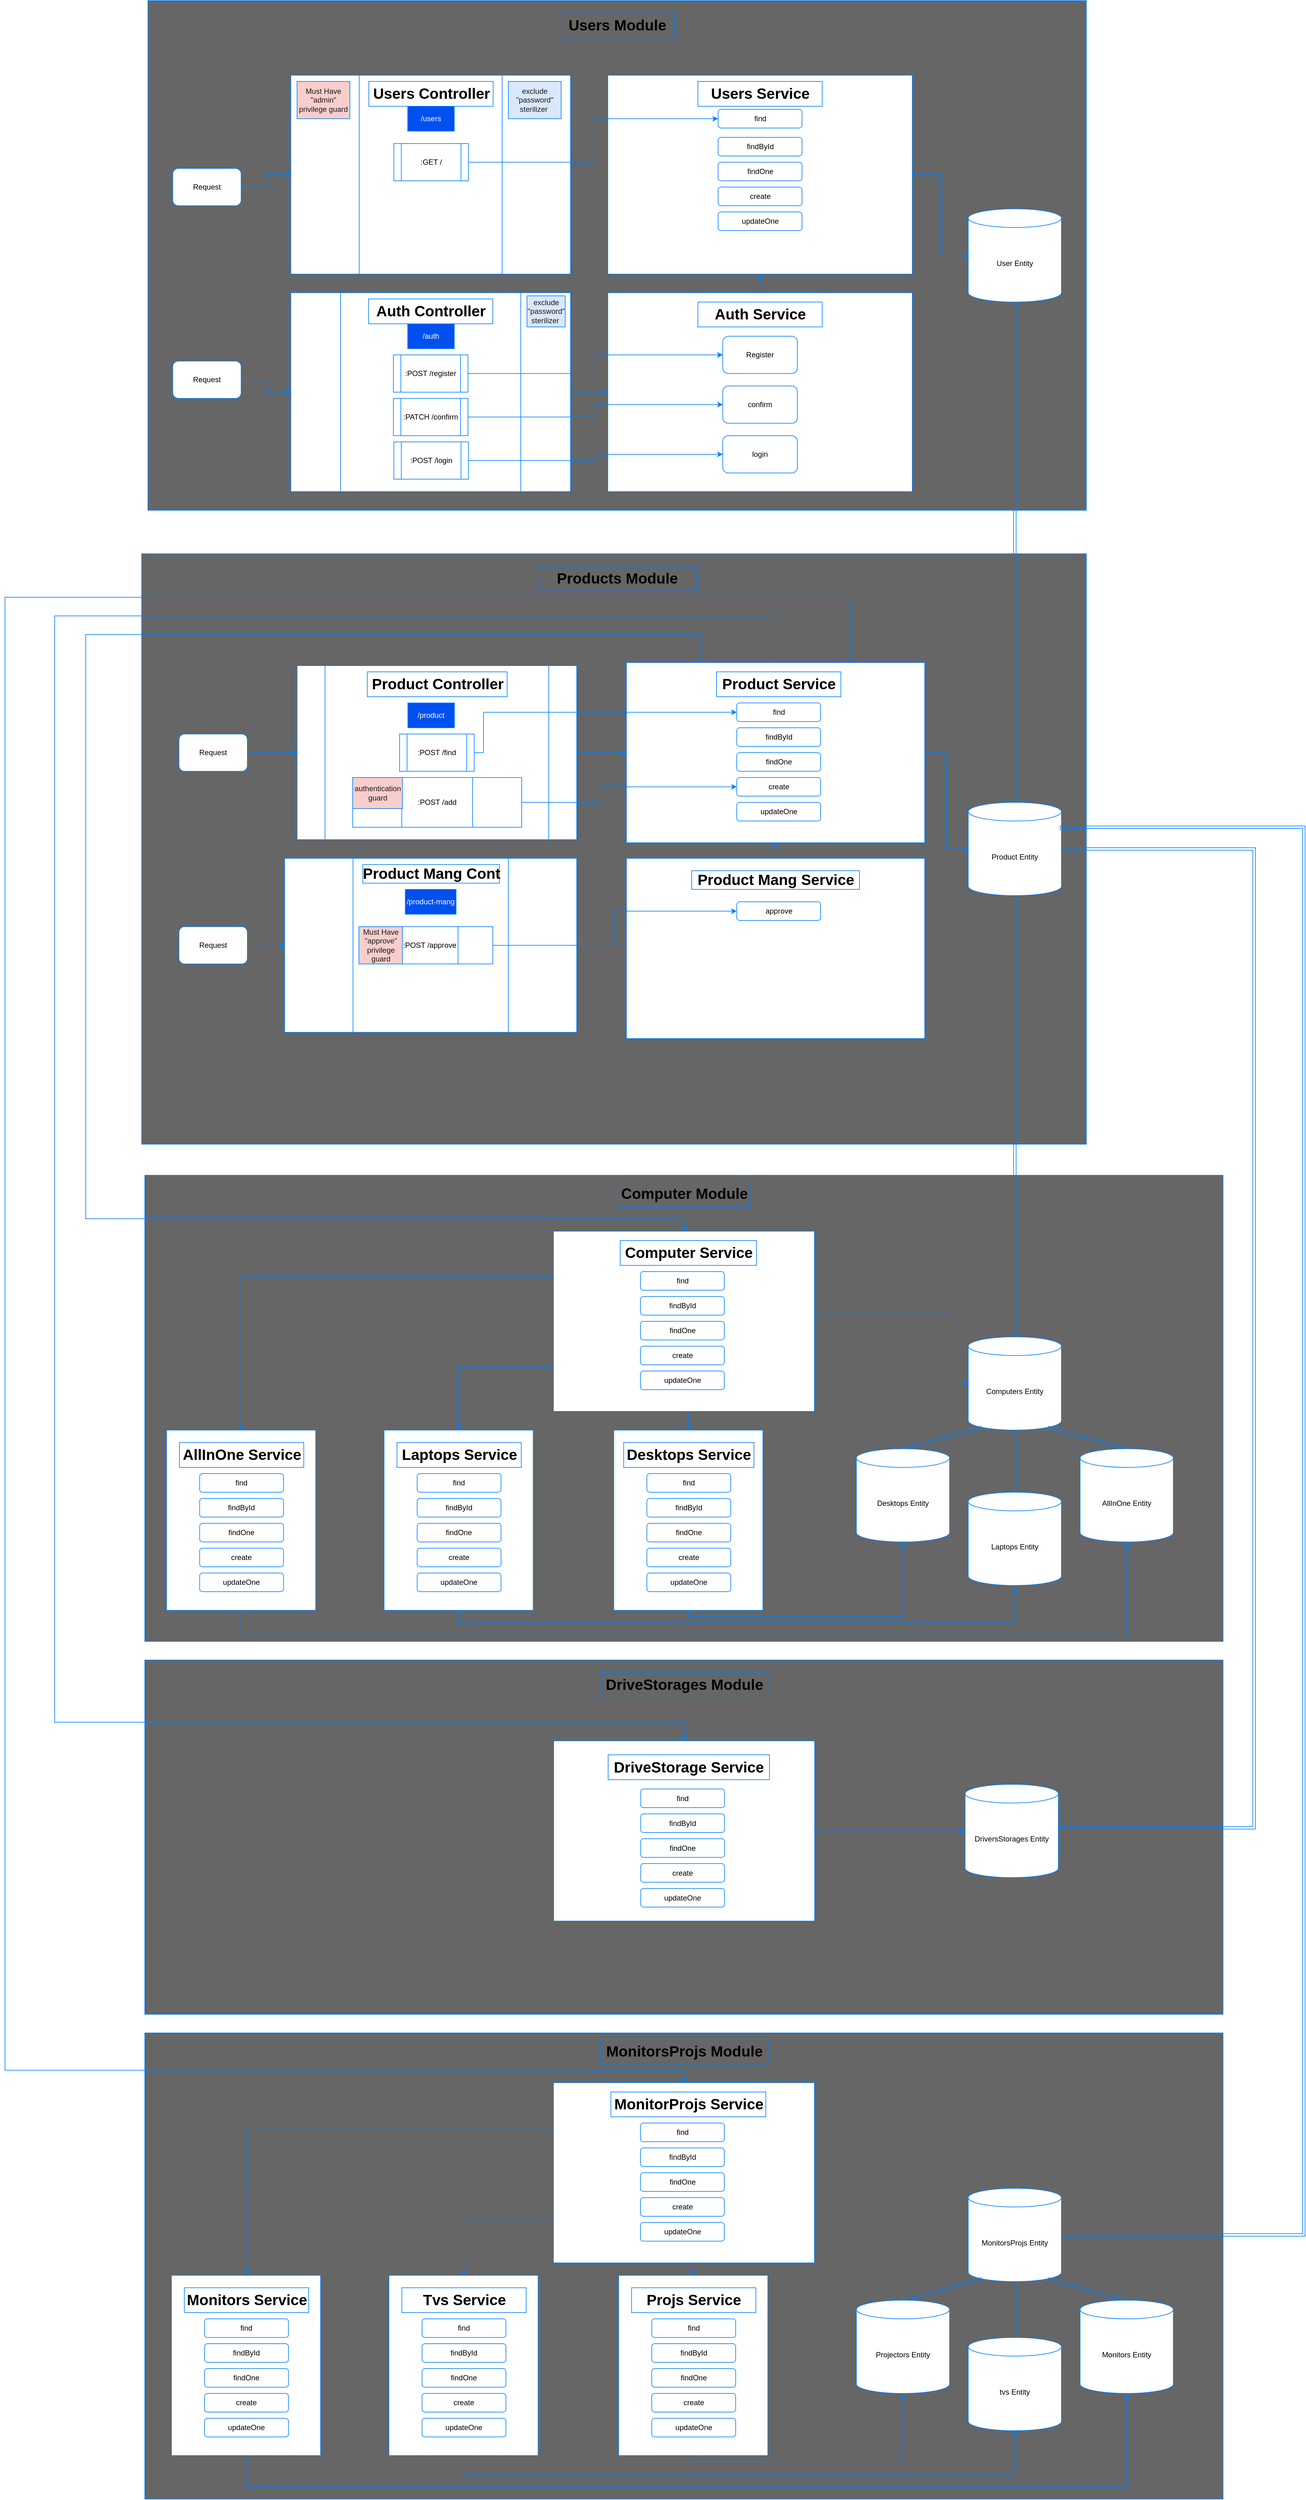 <mxfile version="20.8.16" type="device"><diagram name="Page-1" id="FIyMgbCe5ubRGUizQqy6"><mxGraphModel dx="3056" dy="2711" grid="1" gridSize="10" guides="1" tooltips="1" connect="1" arrows="1" fold="1" page="1" pageScale="1" pageWidth="850" pageHeight="1400" math="0" shadow="0"><root><mxCell id="0"/><mxCell id="1" parent="0"/><mxCell id="gAeU_NXyYW_33GNG71V5-94" value="" style="rounded=0;whiteSpace=wrap;html=1;strokeColor=#007FFF;fillColor=#666666;" vertex="1" parent="1"><mxGeometry x="-35" y="3220" width="1735" height="750" as="geometry"/></mxCell><mxCell id="gAeU_NXyYW_33GNG71V5-93" value="" style="rounded=0;whiteSpace=wrap;html=1;strokeColor=#007FFF;fillColor=#666666;" vertex="1" parent="1"><mxGeometry x="-35" y="2620" width="1735" height="570" as="geometry"/></mxCell><mxCell id="gAeU_NXyYW_33GNG71V5-91" value="" style="rounded=0;whiteSpace=wrap;html=1;strokeColor=#007FFF;fillColor=#666666;" vertex="1" parent="1"><mxGeometry x="-35" y="1840" width="1735" height="750" as="geometry"/></mxCell><mxCell id="X3sLoYhWuxTm_Arjf1On-55" value="" style="rounded=0;whiteSpace=wrap;html=1;strokeColor=#007FFF;fillColor=#666666;" parent="1" vertex="1"><mxGeometry x="-40" y="840" width="1520" height="950" as="geometry"/></mxCell><mxCell id="gAeU_NXyYW_33GNG71V5-146" style="edgeStyle=orthogonalEdgeStyle;rounded=0;orthogonalLoop=1;jettySize=auto;html=1;exitX=0.25;exitY=0;exitDx=0;exitDy=0;entryX=0.5;entryY=0;entryDx=0;entryDy=0;fontColor=#1A1A1A;strokeColor=#007FFF;" edge="1" parent="1" source="gAeU_NXyYW_33GNG71V5-48" target="gAeU_NXyYW_33GNG71V5-98"><mxGeometry relative="1" as="geometry"><Array as="points"><mxPoint x="860" y="970"/><mxPoint x="-130" y="970"/><mxPoint x="-130" y="1910"/><mxPoint x="832" y="1910"/></Array></mxGeometry></mxCell><mxCell id="gAeU_NXyYW_33GNG71V5-155" style="edgeStyle=orthogonalEdgeStyle;rounded=0;orthogonalLoop=1;jettySize=auto;html=1;exitX=0.5;exitY=0;exitDx=0;exitDy=0;entryX=0.5;entryY=0;entryDx=0;entryDy=0;fontColor=#1A1A1A;strokeColor=#007FFF;" edge="1" parent="1" source="gAeU_NXyYW_33GNG71V5-48" target="gAeU_NXyYW_33GNG71V5-147"><mxGeometry relative="1" as="geometry"><Array as="points"><mxPoint x="980" y="940"/><mxPoint x="-180" y="940"/><mxPoint x="-180" y="2720"/><mxPoint x="833" y="2720"/></Array></mxGeometry></mxCell><mxCell id="gAeU_NXyYW_33GNG71V5-191" style="edgeStyle=orthogonalEdgeStyle;rounded=0;orthogonalLoop=1;jettySize=auto;html=1;exitX=0.75;exitY=0;exitDx=0;exitDy=0;entryX=0.5;entryY=0;entryDx=0;entryDy=0;fontColor=#1A1A1A;strokeColor=#007FFF;" edge="1" parent="1" source="gAeU_NXyYW_33GNG71V5-48" target="gAeU_NXyYW_33GNG71V5-184"><mxGeometry relative="1" as="geometry"><Array as="points"><mxPoint x="1100" y="910"/><mxPoint x="-260" y="910"/><mxPoint x="-260" y="3280"/><mxPoint x="832" y="3280"/></Array></mxGeometry></mxCell><mxCell id="gAeU_NXyYW_33GNG71V5-48" value="" style="rounded=0;whiteSpace=wrap;html=1;strokeColor=#007FFF;" vertex="1" parent="1"><mxGeometry x="740" y="1015" width="480" height="290" as="geometry"/></mxCell><mxCell id="X3sLoYhWuxTm_Arjf1On-53" value="" style="rounded=0;whiteSpace=wrap;html=1;strokeColor=#007FFF;fillColor=#666666;" parent="1" vertex="1"><mxGeometry x="-30" y="-50" width="1510" height="820" as="geometry"/></mxCell><mxCell id="gAeU_NXyYW_33GNG71V5-13" value="" style="rounded=0;whiteSpace=wrap;html=1;strokeColor=#007FFF;" vertex="1" parent="1"><mxGeometry x="710" y="420" width="490" height="320" as="geometry"/></mxCell><mxCell id="gAeU_NXyYW_33GNG71V5-10" value="" style="rounded=0;whiteSpace=wrap;html=1;strokeColor=#007FFF;" vertex="1" parent="1"><mxGeometry x="710" y="70" width="490" height="320" as="geometry"/></mxCell><mxCell id="X3sLoYhWuxTm_Arjf1On-3" value="" style="shape=process;whiteSpace=wrap;html=1;backgroundOutline=1;size=0.244;strokeColor=#007FFF;" parent="1" vertex="1"><mxGeometry x="200" y="70" width="450" height="320" as="geometry"/></mxCell><mxCell id="X3sLoYhWuxTm_Arjf1On-4" value="Users Controller" style="text;strokeColor=#007FFF;fillColor=none;html=1;fontSize=24;fontStyle=1;verticalAlign=middle;align=center;" parent="1" vertex="1"><mxGeometry x="325.5" y="80" width="200" height="40" as="geometry"/></mxCell><mxCell id="X3sLoYhWuxTm_Arjf1On-29" value="" style="edgeStyle=orthogonalEdgeStyle;rounded=0;orthogonalLoop=1;jettySize=auto;html=1;strokeColor=#007FFF;" parent="1" source="X3sLoYhWuxTm_Arjf1On-27" target="X3sLoYhWuxTm_Arjf1On-3" edge="1"><mxGeometry relative="1" as="geometry"/></mxCell><mxCell id="X3sLoYhWuxTm_Arjf1On-27" value="Request" style="rounded=1;whiteSpace=wrap;html=1;strokeColor=#007FFF;" parent="1" vertex="1"><mxGeometry x="10" y="220" width="110" height="60" as="geometry"/></mxCell><mxCell id="gAeU_NXyYW_33GNG71V5-16" value="" style="edgeStyle=orthogonalEdgeStyle;rounded=0;orthogonalLoop=1;jettySize=auto;html=1;strokeColor=#007FFF;" edge="1" parent="1" source="X3sLoYhWuxTm_Arjf1On-33" target="gAeU_NXyYW_33GNG71V5-13"><mxGeometry relative="1" as="geometry"/></mxCell><mxCell id="X3sLoYhWuxTm_Arjf1On-33" value="" style="shape=process;whiteSpace=wrap;html=1;backgroundOutline=1;size=0.178;strokeColor=#007FFF;" parent="1" vertex="1"><mxGeometry x="200" y="420" width="450" height="320" as="geometry"/></mxCell><mxCell id="X3sLoYhWuxTm_Arjf1On-34" value="Auth Controller" style="text;strokeColor=#007FFF;fillColor=none;html=1;fontSize=24;fontStyle=1;verticalAlign=middle;align=center;" parent="1" vertex="1"><mxGeometry x="325" y="430" width="200" height="40" as="geometry"/></mxCell><mxCell id="X3sLoYhWuxTm_Arjf1On-35" value="" style="edgeStyle=orthogonalEdgeStyle;rounded=0;orthogonalLoop=1;jettySize=auto;html=1;strokeColor=#007FFF;" parent="1" source="X3sLoYhWuxTm_Arjf1On-36" target="X3sLoYhWuxTm_Arjf1On-33" edge="1"><mxGeometry relative="1" as="geometry"/></mxCell><mxCell id="X3sLoYhWuxTm_Arjf1On-36" value="Request" style="rounded=1;whiteSpace=wrap;html=1;strokeColor=#007FFF;" parent="1" vertex="1"><mxGeometry x="10" y="530" width="110" height="60" as="geometry"/></mxCell><mxCell id="gAeU_NXyYW_33GNG71V5-56" value="" style="edgeStyle=orthogonalEdgeStyle;rounded=0;orthogonalLoop=1;jettySize=auto;html=1;strokeColor=#007FFF;" edge="1" parent="1" source="X3sLoYhWuxTm_Arjf1On-41" target="gAeU_NXyYW_33GNG71V5-48"><mxGeometry relative="1" as="geometry"/></mxCell><mxCell id="X3sLoYhWuxTm_Arjf1On-41" value="" style="shape=process;whiteSpace=wrap;html=1;backgroundOutline=1;strokeColor=#007FFF;" parent="1" vertex="1"><mxGeometry x="210" y="1020" width="450" height="280" as="geometry"/></mxCell><mxCell id="X3sLoYhWuxTm_Arjf1On-42" value="Product Controller" style="text;strokeColor=#007FFF;fillColor=none;html=1;fontSize=24;fontStyle=1;verticalAlign=middle;align=center;" parent="1" vertex="1"><mxGeometry x="323" y="1030" width="225" height="40" as="geometry"/></mxCell><mxCell id="X3sLoYhWuxTm_Arjf1On-43" value="" style="edgeStyle=orthogonalEdgeStyle;rounded=0;orthogonalLoop=1;jettySize=auto;html=1;strokeColor=#007FFF;" parent="1" source="X3sLoYhWuxTm_Arjf1On-44" target="X3sLoYhWuxTm_Arjf1On-41" edge="1"><mxGeometry relative="1" as="geometry"/></mxCell><mxCell id="X3sLoYhWuxTm_Arjf1On-44" value="Request" style="rounded=1;whiteSpace=wrap;html=1;strokeColor=#007FFF;" parent="1" vertex="1"><mxGeometry x="20" y="1130" width="110" height="60" as="geometry"/></mxCell><mxCell id="X3sLoYhWuxTm_Arjf1On-46" value="" style="shape=process;whiteSpace=wrap;html=1;backgroundOutline=1;size=0.234;strokeColor=#007FFF;" parent="1" vertex="1"><mxGeometry x="190" y="1330" width="470" height="280" as="geometry"/></mxCell><mxCell id="X3sLoYhWuxTm_Arjf1On-47" value="Product Mang Cont" style="text;strokeColor=#007FFF;fillColor=none;html=1;fontSize=24;fontStyle=1;verticalAlign=middle;align=center;" parent="1" vertex="1"><mxGeometry x="315.75" y="1340" width="220" height="30" as="geometry"/></mxCell><mxCell id="X3sLoYhWuxTm_Arjf1On-48" value="" style="edgeStyle=orthogonalEdgeStyle;rounded=0;orthogonalLoop=1;jettySize=auto;html=1;strokeColor=#007FFF;" parent="1" source="X3sLoYhWuxTm_Arjf1On-49" target="X3sLoYhWuxTm_Arjf1On-46" edge="1"><mxGeometry relative="1" as="geometry"/></mxCell><mxCell id="X3sLoYhWuxTm_Arjf1On-49" value="Request" style="rounded=1;whiteSpace=wrap;html=1;strokeColor=#007FFF;" parent="1" vertex="1"><mxGeometry x="20" y="1440" width="110" height="60" as="geometry"/></mxCell><mxCell id="X3sLoYhWuxTm_Arjf1On-54" value="&lt;font color=&quot;#000000&quot;&gt;Users Module&lt;/font&gt;" style="text;strokeColor=#007FFF;fillColor=none;html=1;fontSize=24;fontStyle=1;verticalAlign=middle;align=center;" parent="1" vertex="1"><mxGeometry x="632.5" y="-30" width="185" height="40" as="geometry"/></mxCell><mxCell id="X3sLoYhWuxTm_Arjf1On-56" value="&lt;font color=&quot;#000000&quot;&gt;Products Module&lt;/font&gt;" style="text;strokeColor=#007FFF;fillColor=none;html=1;fontSize=24;fontStyle=1;verticalAlign=middle;align=center;" parent="1" vertex="1"><mxGeometry x="597.5" y="860" width="255" height="40" as="geometry"/></mxCell><mxCell id="X3sLoYhWuxTm_Arjf1On-57" value="&lt;font color=&quot;#1a1a1a&quot;&gt;Must Have &quot;admin&quot; privilege guard&lt;/font&gt;" style="rounded=0;whiteSpace=wrap;html=1;strokeColor=#007FFF;fillColor=#f8cecc;" parent="1" vertex="1"><mxGeometry x="210" y="80" width="85" height="60" as="geometry"/></mxCell><mxCell id="X3sLoYhWuxTm_Arjf1On-59" value="/users" style="rounded=0;whiteSpace=wrap;html=1;fillColor=#0050ef;strokeColor=#007FFF;fontColor=#ffffff;" parent="1" vertex="1"><mxGeometry x="388" y="120" width="75" height="40" as="geometry"/></mxCell><mxCell id="gAeU_NXyYW_33GNG71V5-33" style="edgeStyle=orthogonalEdgeStyle;rounded=0;orthogonalLoop=1;jettySize=auto;html=1;exitX=1;exitY=0.5;exitDx=0;exitDy=0;entryX=0;entryY=0.5;entryDx=0;entryDy=0;strokeColor=#007FFF;" edge="1" parent="1" source="X3sLoYhWuxTm_Arjf1On-60" target="gAeU_NXyYW_33GNG71V5-26"><mxGeometry relative="1" as="geometry"/></mxCell><mxCell id="X3sLoYhWuxTm_Arjf1On-60" value=":GET /" style="shape=process;whiteSpace=wrap;html=1;backgroundOutline=1;strokeColor=#007FFF;" parent="1" vertex="1"><mxGeometry x="365.75" y="180" width="120" height="60" as="geometry"/></mxCell><mxCell id="X3sLoYhWuxTm_Arjf1On-73" value="&lt;font color=&quot;#1a1a1a&quot;&gt;exclude &quot;password&quot; sterilizer&amp;nbsp;&lt;/font&gt;" style="rounded=0;whiteSpace=wrap;html=1;strokeColor=#007FFF;fillColor=#dae8fc;" parent="1" vertex="1"><mxGeometry x="550" y="80" width="85" height="60" as="geometry"/></mxCell><mxCell id="X3sLoYhWuxTm_Arjf1On-74" value="&lt;font color=&quot;#1a1a1a&quot;&gt;exclude &quot;password&quot; sterilizer&amp;nbsp;&lt;/font&gt;" style="rounded=0;whiteSpace=wrap;html=1;strokeColor=#007FFF;fillColor=#dae8fc;" parent="1" vertex="1"><mxGeometry x="580" y="425" width="61.5" height="50" as="geometry"/></mxCell><mxCell id="X3sLoYhWuxTm_Arjf1On-75" value="/auth" style="rounded=0;whiteSpace=wrap;html=1;fillColor=#0050ef;strokeColor=#007FFF;fontColor=#ffffff;" parent="1" vertex="1"><mxGeometry x="388" y="470" width="75" height="40" as="geometry"/></mxCell><mxCell id="gAeU_NXyYW_33GNG71V5-34" style="edgeStyle=orthogonalEdgeStyle;rounded=0;orthogonalLoop=1;jettySize=auto;html=1;exitX=1;exitY=0.5;exitDx=0;exitDy=0;entryX=0;entryY=0.5;entryDx=0;entryDy=0;strokeColor=#007FFF;" edge="1" parent="1" source="X3sLoYhWuxTm_Arjf1On-76" target="gAeU_NXyYW_33GNG71V5-17"><mxGeometry relative="1" as="geometry"/></mxCell><mxCell id="X3sLoYhWuxTm_Arjf1On-76" value=":POST /register" style="shape=process;whiteSpace=wrap;html=1;backgroundOutline=1;strokeColor=#007FFF;" parent="1" vertex="1"><mxGeometry x="365" y="520" width="120" height="60" as="geometry"/></mxCell><mxCell id="gAeU_NXyYW_33GNG71V5-35" style="edgeStyle=orthogonalEdgeStyle;rounded=0;orthogonalLoop=1;jettySize=auto;html=1;exitX=1;exitY=0.5;exitDx=0;exitDy=0;entryX=0;entryY=0.5;entryDx=0;entryDy=0;strokeColor=#007FFF;" edge="1" parent="1" source="X3sLoYhWuxTm_Arjf1On-77" target="gAeU_NXyYW_33GNG71V5-18"><mxGeometry relative="1" as="geometry"/></mxCell><mxCell id="X3sLoYhWuxTm_Arjf1On-77" value=":PATCH /confirm" style="shape=process;whiteSpace=wrap;html=1;backgroundOutline=1;strokeColor=#007FFF;" parent="1" vertex="1"><mxGeometry x="365" y="590" width="120" height="60" as="geometry"/></mxCell><mxCell id="gAeU_NXyYW_33GNG71V5-36" style="edgeStyle=orthogonalEdgeStyle;rounded=0;orthogonalLoop=1;jettySize=auto;html=1;exitX=1;exitY=0.5;exitDx=0;exitDy=0;entryX=0;entryY=0.5;entryDx=0;entryDy=0;strokeColor=#007FFF;" edge="1" parent="1" source="X3sLoYhWuxTm_Arjf1On-78" target="gAeU_NXyYW_33GNG71V5-19"><mxGeometry relative="1" as="geometry"/></mxCell><mxCell id="X3sLoYhWuxTm_Arjf1On-78" value=":POST /login" style="shape=process;whiteSpace=wrap;html=1;backgroundOutline=1;strokeColor=#007FFF;" parent="1" vertex="1"><mxGeometry x="365.75" y="660" width="120" height="60" as="geometry"/></mxCell><mxCell id="X3sLoYhWuxTm_Arjf1On-81" value="/product" style="rounded=0;whiteSpace=wrap;html=1;fillColor=#0050ef;strokeColor=#007FFF;fontColor=#ffffff;" parent="1" vertex="1"><mxGeometry x="388.25" y="1080" width="75" height="40" as="geometry"/></mxCell><mxCell id="X3sLoYhWuxTm_Arjf1On-82" value="/product-mang" style="rounded=0;whiteSpace=wrap;html=1;fillColor=#0050ef;strokeColor=#007FFF;fontColor=#ffffff;" parent="1" vertex="1"><mxGeometry x="384.12" y="1380" width="81.75" height="40" as="geometry"/></mxCell><mxCell id="gAeU_NXyYW_33GNG71V5-58" style="edgeStyle=orthogonalEdgeStyle;rounded=0;orthogonalLoop=1;jettySize=auto;html=1;exitX=1;exitY=0.5;exitDx=0;exitDy=0;entryX=0;entryY=0.5;entryDx=0;entryDy=0;strokeColor=#007FFF;" edge="1" parent="1" source="X3sLoYhWuxTm_Arjf1On-83" target="gAeU_NXyYW_33GNG71V5-51"><mxGeometry relative="1" as="geometry"><Array as="points"><mxPoint x="510" y="1160"/><mxPoint x="510" y="1095"/></Array></mxGeometry></mxCell><mxCell id="X3sLoYhWuxTm_Arjf1On-83" value=":POST /find" style="shape=process;whiteSpace=wrap;html=1;backgroundOutline=1;strokeColor=#007FFF;" parent="1" vertex="1"><mxGeometry x="375" y="1130" width="120" height="60" as="geometry"/></mxCell><mxCell id="gAeU_NXyYW_33GNG71V5-59" style="edgeStyle=orthogonalEdgeStyle;rounded=0;orthogonalLoop=1;jettySize=auto;html=1;exitX=1;exitY=0.5;exitDx=0;exitDy=0;entryX=0;entryY=0.5;entryDx=0;entryDy=0;strokeColor=#007FFF;" edge="1" parent="1" source="X3sLoYhWuxTm_Arjf1On-84" target="gAeU_NXyYW_33GNG71V5-53"><mxGeometry relative="1" as="geometry"><Array as="points"><mxPoint x="700" y="1240"/><mxPoint x="700" y="1215"/></Array></mxGeometry></mxCell><mxCell id="X3sLoYhWuxTm_Arjf1On-84" value=":POST /add" style="shape=process;whiteSpace=wrap;html=1;backgroundOutline=1;strokeColor=#007FFF;size=0.292;" parent="1" vertex="1"><mxGeometry x="299.5" y="1200" width="272" height="80" as="geometry"/></mxCell><mxCell id="X3sLoYhWuxTm_Arjf1On-85" value="&lt;font color=&quot;#1a1a1a&quot;&gt;authentication guard&lt;/font&gt;" style="rounded=0;whiteSpace=wrap;html=1;strokeColor=#007FFF;fillColor=#f8cecc;" parent="1" vertex="1"><mxGeometry x="299.5" y="1200" width="80" height="50" as="geometry"/></mxCell><mxCell id="gAeU_NXyYW_33GNG71V5-9" value="User Entity" style="shape=cylinder3;whiteSpace=wrap;html=1;boundedLbl=1;backgroundOutline=1;size=15;strokeColor=#007FFF;" vertex="1" parent="1"><mxGeometry x="1290" y="285" width="150" height="150" as="geometry"/></mxCell><mxCell id="gAeU_NXyYW_33GNG71V5-12" value="" style="edgeStyle=orthogonalEdgeStyle;rounded=0;orthogonalLoop=1;jettySize=auto;html=1;strokeColor=#007FFF;" edge="1" parent="1" source="gAeU_NXyYW_33GNG71V5-10" target="gAeU_NXyYW_33GNG71V5-9"><mxGeometry relative="1" as="geometry"/></mxCell><mxCell id="gAeU_NXyYW_33GNG71V5-11" value="Users Service" style="text;strokeColor=#007FFF;fillColor=none;html=1;fontSize=24;fontStyle=1;verticalAlign=middle;align=center;" vertex="1" parent="1"><mxGeometry x="855" y="80" width="200" height="40" as="geometry"/></mxCell><mxCell id="gAeU_NXyYW_33GNG71V5-20" value="" style="edgeStyle=orthogonalEdgeStyle;rounded=0;orthogonalLoop=1;jettySize=auto;html=1;exitX=0.5;exitY=0;exitDx=0;exitDy=0;strokeColor=#007FFF;" edge="1" parent="1" source="gAeU_NXyYW_33GNG71V5-13" target="gAeU_NXyYW_33GNG71V5-10"><mxGeometry relative="1" as="geometry"/></mxCell><mxCell id="gAeU_NXyYW_33GNG71V5-14" value="Auth Service" style="text;strokeColor=#007FFF;fillColor=none;html=1;fontSize=24;fontStyle=1;verticalAlign=middle;align=center;" vertex="1" parent="1"><mxGeometry x="855" y="435" width="200" height="40" as="geometry"/></mxCell><mxCell id="gAeU_NXyYW_33GNG71V5-17" value="Register" style="rounded=1;whiteSpace=wrap;html=1;strokeColor=#007FFF;" vertex="1" parent="1"><mxGeometry x="895" y="490" width="120" height="60" as="geometry"/></mxCell><mxCell id="gAeU_NXyYW_33GNG71V5-18" value="confirm" style="rounded=1;whiteSpace=wrap;html=1;strokeColor=#007FFF;" vertex="1" parent="1"><mxGeometry x="895" y="570" width="120" height="60" as="geometry"/></mxCell><mxCell id="gAeU_NXyYW_33GNG71V5-19" value="login" style="rounded=1;whiteSpace=wrap;html=1;strokeColor=#007FFF;" vertex="1" parent="1"><mxGeometry x="895" y="650" width="120" height="60" as="geometry"/></mxCell><mxCell id="gAeU_NXyYW_33GNG71V5-21" value="findById" style="rounded=1;whiteSpace=wrap;html=1;strokeColor=#007FFF;" vertex="1" parent="1"><mxGeometry x="887.5" y="170" width="135" height="30" as="geometry"/></mxCell><mxCell id="gAeU_NXyYW_33GNG71V5-26" value="find" style="rounded=1;whiteSpace=wrap;html=1;strokeColor=#007FFF;" vertex="1" parent="1"><mxGeometry x="887.5" y="125" width="135" height="30" as="geometry"/></mxCell><mxCell id="gAeU_NXyYW_33GNG71V5-27" value="findOne" style="rounded=1;whiteSpace=wrap;html=1;strokeColor=#007FFF;" vertex="1" parent="1"><mxGeometry x="887.5" y="210" width="135" height="30" as="geometry"/></mxCell><mxCell id="gAeU_NXyYW_33GNG71V5-28" value="create" style="rounded=1;whiteSpace=wrap;html=1;strokeColor=#007FFF;" vertex="1" parent="1"><mxGeometry x="887.5" y="250" width="135" height="30" as="geometry"/></mxCell><mxCell id="gAeU_NXyYW_33GNG71V5-30" value="updateOne" style="rounded=1;whiteSpace=wrap;html=1;strokeColor=#007FFF;" vertex="1" parent="1"><mxGeometry x="887.5" y="290" width="135" height="30" as="geometry"/></mxCell><mxCell id="gAeU_NXyYW_33GNG71V5-40" value="Product Entity" style="shape=cylinder3;whiteSpace=wrap;html=1;boundedLbl=1;backgroundOutline=1;size=15;strokeColor=#007FFF;" vertex="1" parent="1"><mxGeometry x="1290" y="1240" width="150" height="150" as="geometry"/></mxCell><mxCell id="gAeU_NXyYW_33GNG71V5-46" value="" style="shape=link;html=1;rounded=0;exitX=0.5;exitY=0;exitDx=0;exitDy=0;exitPerimeter=0;strokeColor=#007FFF;" edge="1" parent="1" source="gAeU_NXyYW_33GNG71V5-40" target="gAeU_NXyYW_33GNG71V5-9"><mxGeometry width="100" relative="1" as="geometry"><mxPoint x="1300" y="1110" as="sourcePoint"/><mxPoint x="1400" y="1110" as="targetPoint"/></mxGeometry></mxCell><mxCell id="gAeU_NXyYW_33GNG71V5-57" style="edgeStyle=orthogonalEdgeStyle;rounded=0;orthogonalLoop=1;jettySize=auto;html=1;exitX=1;exitY=0.5;exitDx=0;exitDy=0;strokeColor=#007FFF;" edge="1" parent="1" source="gAeU_NXyYW_33GNG71V5-48" target="gAeU_NXyYW_33GNG71V5-40"><mxGeometry relative="1" as="geometry"/></mxCell><mxCell id="gAeU_NXyYW_33GNG71V5-49" value="Product Service" style="text;strokeColor=#007FFF;fillColor=none;html=1;fontSize=24;fontStyle=1;verticalAlign=middle;align=center;" vertex="1" parent="1"><mxGeometry x="885" y="1030" width="200" height="40" as="geometry"/></mxCell><mxCell id="gAeU_NXyYW_33GNG71V5-50" value="findById" style="rounded=1;whiteSpace=wrap;html=1;strokeColor=#007FFF;" vertex="1" parent="1"><mxGeometry x="917.5" y="1120" width="135" height="30" as="geometry"/></mxCell><mxCell id="gAeU_NXyYW_33GNG71V5-51" value="find" style="rounded=1;whiteSpace=wrap;html=1;strokeColor=#007FFF;" vertex="1" parent="1"><mxGeometry x="917.5" y="1080" width="135" height="30" as="geometry"/></mxCell><mxCell id="gAeU_NXyYW_33GNG71V5-52" value="findOne" style="rounded=1;whiteSpace=wrap;html=1;strokeColor=#007FFF;" vertex="1" parent="1"><mxGeometry x="917.5" y="1160" width="135" height="30" as="geometry"/></mxCell><mxCell id="gAeU_NXyYW_33GNG71V5-53" value="create" style="rounded=1;whiteSpace=wrap;html=1;strokeColor=#007FFF;" vertex="1" parent="1"><mxGeometry x="917.5" y="1200" width="135" height="30" as="geometry"/></mxCell><mxCell id="gAeU_NXyYW_33GNG71V5-54" value="updateOne" style="rounded=1;whiteSpace=wrap;html=1;strokeColor=#007FFF;" vertex="1" parent="1"><mxGeometry x="917.5" y="1240" width="135" height="30" as="geometry"/></mxCell><mxCell id="gAeU_NXyYW_33GNG71V5-67" value="" style="edgeStyle=orthogonalEdgeStyle;rounded=0;orthogonalLoop=1;jettySize=auto;html=1;entryX=0.5;entryY=1;entryDx=0;entryDy=0;strokeColor=#007FFF;" edge="1" parent="1" source="gAeU_NXyYW_33GNG71V5-60" target="gAeU_NXyYW_33GNG71V5-48"><mxGeometry relative="1" as="geometry"><Array as="points"><mxPoint x="980" y="1320"/><mxPoint x="980" y="1320"/></Array></mxGeometry></mxCell><mxCell id="gAeU_NXyYW_33GNG71V5-60" value="" style="rounded=0;whiteSpace=wrap;html=1;strokeColor=#007FFF;" vertex="1" parent="1"><mxGeometry x="740" y="1330" width="480" height="290" as="geometry"/></mxCell><mxCell id="gAeU_NXyYW_33GNG71V5-61" value="Product Mang Service" style="text;strokeColor=#007FFF;fillColor=none;html=1;fontSize=24;fontStyle=1;verticalAlign=middle;align=center;" vertex="1" parent="1"><mxGeometry x="845" y="1350" width="270" height="30" as="geometry"/></mxCell><mxCell id="gAeU_NXyYW_33GNG71V5-64" style="edgeStyle=orthogonalEdgeStyle;rounded=0;orthogonalLoop=1;jettySize=auto;html=1;exitX=1;exitY=0.5;exitDx=0;exitDy=0;entryX=0;entryY=0.5;entryDx=0;entryDy=0;strokeColor=#007FFF;" edge="1" parent="1" source="gAeU_NXyYW_33GNG71V5-62" target="gAeU_NXyYW_33GNG71V5-63"><mxGeometry relative="1" as="geometry"/></mxCell><mxCell id="gAeU_NXyYW_33GNG71V5-62" value=":POST /approve" style="shape=process;whiteSpace=wrap;html=1;backgroundOutline=1;strokeColor=#007FFF;size=0.275;" vertex="1" parent="1"><mxGeometry x="322.5" y="1440" width="202.5" height="60" as="geometry"/></mxCell><mxCell id="X3sLoYhWuxTm_Arjf1On-87" value="&lt;font color=&quot;#1a1a1a&quot;&gt;Must Have &quot;approve&quot; privilege guard&lt;/font&gt;" style="rounded=0;whiteSpace=wrap;html=1;strokeColor=#007FFF;fillColor=#f8cecc;" parent="1" vertex="1"><mxGeometry x="309.5" y="1440" width="70" height="60" as="geometry"/></mxCell><mxCell id="gAeU_NXyYW_33GNG71V5-63" value="approve" style="rounded=1;whiteSpace=wrap;html=1;strokeColor=#007FFF;" vertex="1" parent="1"><mxGeometry x="917.5" y="1400" width="135" height="30" as="geometry"/></mxCell><mxCell id="gAeU_NXyYW_33GNG71V5-76" style="edgeStyle=none;shape=link;rounded=0;orthogonalLoop=1;jettySize=auto;html=1;exitX=0.5;exitY=0;exitDx=0;exitDy=0;exitPerimeter=0;strokeColor=#007FFF;" edge="1" parent="1" source="gAeU_NXyYW_33GNG71V5-68" target="gAeU_NXyYW_33GNG71V5-40"><mxGeometry relative="1" as="geometry"/></mxCell><mxCell id="gAeU_NXyYW_33GNG71V5-68" value="Computers Entity" style="shape=cylinder3;whiteSpace=wrap;html=1;boundedLbl=1;backgroundOutline=1;size=15;strokeColor=#007FFF;" vertex="1" parent="1"><mxGeometry x="1290" y="2100" width="150" height="150" as="geometry"/></mxCell><mxCell id="gAeU_NXyYW_33GNG71V5-89" style="edgeStyle=none;shape=link;rounded=0;orthogonalLoop=1;jettySize=auto;html=1;exitX=0.5;exitY=0;exitDx=0;exitDy=0;exitPerimeter=0;entryX=0.5;entryY=1;entryDx=0;entryDy=0;entryPerimeter=0;strokeColor=#007FFF;" edge="1" parent="1" source="gAeU_NXyYW_33GNG71V5-69" target="gAeU_NXyYW_33GNG71V5-68"><mxGeometry relative="1" as="geometry"/></mxCell><mxCell id="gAeU_NXyYW_33GNG71V5-69" value="Laptops Entity" style="shape=cylinder3;whiteSpace=wrap;html=1;boundedLbl=1;backgroundOutline=1;size=15;strokeColor=#007FFF;" vertex="1" parent="1"><mxGeometry x="1290" y="2350" width="150" height="150" as="geometry"/></mxCell><mxCell id="gAeU_NXyYW_33GNG71V5-88" style="edgeStyle=none;shape=link;rounded=0;orthogonalLoop=1;jettySize=auto;html=1;exitX=0.5;exitY=0;exitDx=0;exitDy=0;exitPerimeter=0;entryX=0.145;entryY=1;entryDx=0;entryDy=-4.35;entryPerimeter=0;strokeColor=#007FFF;" edge="1" parent="1" source="gAeU_NXyYW_33GNG71V5-70" target="gAeU_NXyYW_33GNG71V5-68"><mxGeometry relative="1" as="geometry"/></mxCell><mxCell id="gAeU_NXyYW_33GNG71V5-70" value="Desktops Entity" style="shape=cylinder3;whiteSpace=wrap;html=1;boundedLbl=1;backgroundOutline=1;size=15;strokeColor=#007FFF;" vertex="1" parent="1"><mxGeometry x="1110" y="2280" width="150" height="150" as="geometry"/></mxCell><mxCell id="gAeU_NXyYW_33GNG71V5-90" style="edgeStyle=none;shape=link;rounded=0;orthogonalLoop=1;jettySize=auto;html=1;exitX=0.5;exitY=0;exitDx=0;exitDy=0;exitPerimeter=0;entryX=0.855;entryY=1;entryDx=0;entryDy=-4.35;entryPerimeter=0;strokeColor=#007FFF;" edge="1" parent="1" source="gAeU_NXyYW_33GNG71V5-71" target="gAeU_NXyYW_33GNG71V5-68"><mxGeometry relative="1" as="geometry"/></mxCell><mxCell id="gAeU_NXyYW_33GNG71V5-71" value="AllInOne Entity" style="shape=cylinder3;whiteSpace=wrap;html=1;boundedLbl=1;backgroundOutline=1;size=15;strokeColor=#007FFF;" vertex="1" parent="1"><mxGeometry x="1470" y="2280" width="150" height="150" as="geometry"/></mxCell><mxCell id="gAeU_NXyYW_33GNG71V5-78" style="edgeStyle=orthogonalEdgeStyle;shape=link;rounded=0;orthogonalLoop=1;jettySize=auto;html=1;exitX=1;exitY=0.5;exitDx=0;exitDy=0;exitPerimeter=0;entryX=1;entryY=0.5;entryDx=0;entryDy=0;entryPerimeter=0;strokeColor=#007FFF;" edge="1" parent="1" source="gAeU_NXyYW_33GNG71V5-77" target="gAeU_NXyYW_33GNG71V5-40"><mxGeometry relative="1" as="geometry"><Array as="points"><mxPoint x="1425" y="2890"/><mxPoint x="1750" y="2890"/><mxPoint x="1750" y="1315"/></Array></mxGeometry></mxCell><mxCell id="gAeU_NXyYW_33GNG71V5-77" value="DriversStorages Entity" style="shape=cylinder3;whiteSpace=wrap;html=1;boundedLbl=1;backgroundOutline=1;size=15;strokeColor=#007FFF;" vertex="1" parent="1"><mxGeometry x="1285" y="2820" width="150" height="150" as="geometry"/></mxCell><mxCell id="gAeU_NXyYW_33GNG71V5-81" style="edgeStyle=orthogonalEdgeStyle;shape=link;rounded=0;orthogonalLoop=1;jettySize=auto;html=1;exitX=1;exitY=0.5;exitDx=0;exitDy=0;exitPerimeter=0;entryX=1;entryY=0;entryDx=0;entryDy=45;entryPerimeter=0;strokeColor=#007FFF;" edge="1" parent="1" source="gAeU_NXyYW_33GNG71V5-79" target="gAeU_NXyYW_33GNG71V5-40"><mxGeometry relative="1" as="geometry"><Array as="points"><mxPoint x="1830" y="3545"/><mxPoint x="1830" y="1280"/><mxPoint x="1440" y="1280"/></Array></mxGeometry></mxCell><mxCell id="gAeU_NXyYW_33GNG71V5-79" value="MonitorsProjs Entity" style="shape=cylinder3;whiteSpace=wrap;html=1;boundedLbl=1;backgroundOutline=1;size=15;strokeColor=#007FFF;" vertex="1" parent="1"><mxGeometry x="1290" y="3470" width="150" height="150" as="geometry"/></mxCell><mxCell id="gAeU_NXyYW_33GNG71V5-87" style="edgeStyle=none;shape=link;rounded=0;orthogonalLoop=1;jettySize=auto;html=1;exitX=0.5;exitY=0;exitDx=0;exitDy=0;exitPerimeter=0;entryX=0.5;entryY=1;entryDx=0;entryDy=0;entryPerimeter=0;strokeColor=#007FFF;" edge="1" parent="1" source="gAeU_NXyYW_33GNG71V5-82" target="gAeU_NXyYW_33GNG71V5-79"><mxGeometry relative="1" as="geometry"/></mxCell><mxCell id="gAeU_NXyYW_33GNG71V5-82" value="tvs Entity" style="shape=cylinder3;whiteSpace=wrap;html=1;boundedLbl=1;backgroundOutline=1;size=15;strokeColor=#007FFF;" vertex="1" parent="1"><mxGeometry x="1290" y="3710" width="150" height="150" as="geometry"/></mxCell><mxCell id="gAeU_NXyYW_33GNG71V5-157" style="edgeStyle=none;shape=link;rounded=0;orthogonalLoop=1;jettySize=auto;html=1;exitX=0.5;exitY=0;exitDx=0;exitDy=0;exitPerimeter=0;entryX=0.855;entryY=1;entryDx=0;entryDy=-4.35;entryPerimeter=0;fontColor=#1A1A1A;strokeColor=#007FFF;" edge="1" parent="1" source="gAeU_NXyYW_33GNG71V5-83" target="gAeU_NXyYW_33GNG71V5-79"><mxGeometry relative="1" as="geometry"/></mxCell><mxCell id="gAeU_NXyYW_33GNG71V5-83" value="Monitors Entity" style="shape=cylinder3;whiteSpace=wrap;html=1;boundedLbl=1;backgroundOutline=1;size=15;strokeColor=#007FFF;" vertex="1" parent="1"><mxGeometry x="1470" y="3650" width="150" height="150" as="geometry"/></mxCell><mxCell id="gAeU_NXyYW_33GNG71V5-158" style="edgeStyle=none;shape=link;rounded=0;orthogonalLoop=1;jettySize=auto;html=1;exitX=0.5;exitY=0;exitDx=0;exitDy=0;exitPerimeter=0;entryX=0.145;entryY=1;entryDx=0;entryDy=-4.35;entryPerimeter=0;fontColor=#1A1A1A;strokeColor=#007FFF;" edge="1" parent="1" source="gAeU_NXyYW_33GNG71V5-84" target="gAeU_NXyYW_33GNG71V5-79"><mxGeometry relative="1" as="geometry"/></mxCell><mxCell id="gAeU_NXyYW_33GNG71V5-84" value="Projectors Entity" style="shape=cylinder3;whiteSpace=wrap;html=1;boundedLbl=1;backgroundOutline=1;size=15;strokeColor=#007FFF;" vertex="1" parent="1"><mxGeometry x="1110" y="3650" width="150" height="150" as="geometry"/></mxCell><mxCell id="gAeU_NXyYW_33GNG71V5-95" value="&lt;font color=&quot;#000000&quot;&gt;Computer Module&lt;/font&gt;" style="text;strokeColor=#007FFF;fillColor=none;html=1;fontSize=24;fontStyle=1;verticalAlign=middle;align=center;" vertex="1" parent="1"><mxGeometry x="725.38" y="1850" width="215" height="40" as="geometry"/></mxCell><mxCell id="gAeU_NXyYW_33GNG71V5-96" value="&lt;font color=&quot;#000000&quot;&gt;DriveStorages Module&lt;/font&gt;" style="text;strokeColor=#007FFF;fillColor=none;html=1;fontSize=24;fontStyle=1;verticalAlign=middle;align=center;" vertex="1" parent="1"><mxGeometry x="697.5" y="2640" width="270" height="40" as="geometry"/></mxCell><mxCell id="gAeU_NXyYW_33GNG71V5-97" value="&lt;font color=&quot;#000000&quot;&gt;MonitorsProjs Module&lt;/font&gt;" style="text;strokeColor=#007FFF;fillColor=none;html=1;fontSize=24;fontStyle=1;verticalAlign=middle;align=center;" vertex="1" parent="1"><mxGeometry x="697.88" y="3230" width="270" height="40" as="geometry"/></mxCell><mxCell id="gAeU_NXyYW_33GNG71V5-106" style="edgeStyle=orthogonalEdgeStyle;rounded=0;orthogonalLoop=1;jettySize=auto;html=1;exitX=1;exitY=0.5;exitDx=0;exitDy=0;entryX=0;entryY=0.5;entryDx=0;entryDy=0;entryPerimeter=0;fontColor=#1A1A1A;strokeColor=#007FFF;" edge="1" parent="1" source="gAeU_NXyYW_33GNG71V5-98" target="gAeU_NXyYW_33GNG71V5-68"><mxGeometry relative="1" as="geometry"><Array as="points"><mxPoint x="1043" y="2065"/><mxPoint x="1260" y="2065"/><mxPoint x="1260" y="2175"/></Array></mxGeometry></mxCell><mxCell id="gAeU_NXyYW_33GNG71V5-143" style="edgeStyle=orthogonalEdgeStyle;rounded=0;orthogonalLoop=1;jettySize=auto;html=1;exitX=0.5;exitY=1;exitDx=0;exitDy=0;entryX=0.5;entryY=0;entryDx=0;entryDy=0;fontColor=#1A1A1A;strokeColor=#007FFF;" edge="1" parent="1" source="gAeU_NXyYW_33GNG71V5-98" target="gAeU_NXyYW_33GNG71V5-114"><mxGeometry relative="1" as="geometry"/></mxCell><mxCell id="gAeU_NXyYW_33GNG71V5-144" style="edgeStyle=orthogonalEdgeStyle;rounded=0;orthogonalLoop=1;jettySize=auto;html=1;exitX=0;exitY=0.75;exitDx=0;exitDy=0;entryX=0.5;entryY=0;entryDx=0;entryDy=0;fontColor=#1A1A1A;strokeColor=#007FFF;" edge="1" parent="1" source="gAeU_NXyYW_33GNG71V5-98" target="gAeU_NXyYW_33GNG71V5-107"><mxGeometry relative="1" as="geometry"/></mxCell><mxCell id="gAeU_NXyYW_33GNG71V5-145" style="edgeStyle=orthogonalEdgeStyle;rounded=0;orthogonalLoop=1;jettySize=auto;html=1;exitX=0;exitY=0.25;exitDx=0;exitDy=0;entryX=0.5;entryY=0;entryDx=0;entryDy=0;fontColor=#1A1A1A;strokeColor=#007FFF;" edge="1" parent="1" source="gAeU_NXyYW_33GNG71V5-98" target="gAeU_NXyYW_33GNG71V5-128"><mxGeometry relative="1" as="geometry"/></mxCell><mxCell id="gAeU_NXyYW_33GNG71V5-98" value="" style="rounded=0;whiteSpace=wrap;html=1;strokeColor=#007FFF;" vertex="1" parent="1"><mxGeometry x="622.5" y="1930" width="420" height="290" as="geometry"/></mxCell><mxCell id="gAeU_NXyYW_33GNG71V5-99" value="Computer Service" style="text;strokeColor=#007FFF;fillColor=none;html=1;fontSize=24;fontStyle=1;verticalAlign=middle;align=center;" vertex="1" parent="1"><mxGeometry x="730" y="1945" width="219.25" height="40" as="geometry"/></mxCell><mxCell id="gAeU_NXyYW_33GNG71V5-100" value="findById" style="rounded=1;whiteSpace=wrap;html=1;strokeColor=#007FFF;" vertex="1" parent="1"><mxGeometry x="762.5" y="2035" width="135" height="30" as="geometry"/></mxCell><mxCell id="gAeU_NXyYW_33GNG71V5-101" value="find" style="rounded=1;whiteSpace=wrap;html=1;strokeColor=#007FFF;" vertex="1" parent="1"><mxGeometry x="762.5" y="1995" width="135" height="30" as="geometry"/></mxCell><mxCell id="gAeU_NXyYW_33GNG71V5-102" value="findOne" style="rounded=1;whiteSpace=wrap;html=1;strokeColor=#007FFF;" vertex="1" parent="1"><mxGeometry x="762.5" y="2075" width="135" height="30" as="geometry"/></mxCell><mxCell id="gAeU_NXyYW_33GNG71V5-103" value="create" style="rounded=1;whiteSpace=wrap;html=1;strokeColor=#007FFF;" vertex="1" parent="1"><mxGeometry x="762.5" y="2115" width="135" height="30" as="geometry"/></mxCell><mxCell id="gAeU_NXyYW_33GNG71V5-104" value="updateOne" style="rounded=1;whiteSpace=wrap;html=1;strokeColor=#007FFF;" vertex="1" parent="1"><mxGeometry x="762.5" y="2155" width="135" height="30" as="geometry"/></mxCell><mxCell id="gAeU_NXyYW_33GNG71V5-140" style="edgeStyle=orthogonalEdgeStyle;rounded=0;orthogonalLoop=1;jettySize=auto;html=1;exitX=0.5;exitY=1;exitDx=0;exitDy=0;entryX=0.5;entryY=1;entryDx=0;entryDy=0;entryPerimeter=0;fontColor=#1A1A1A;strokeColor=#007FFF;" edge="1" parent="1" source="gAeU_NXyYW_33GNG71V5-107" target="gAeU_NXyYW_33GNG71V5-69"><mxGeometry relative="1" as="geometry"/></mxCell><mxCell id="gAeU_NXyYW_33GNG71V5-107" value="" style="rounded=0;whiteSpace=wrap;html=1;strokeColor=#007FFF;" vertex="1" parent="1"><mxGeometry x="350" y="2250" width="240" height="290" as="geometry"/></mxCell><mxCell id="gAeU_NXyYW_33GNG71V5-108" value="Laptops Service" style="text;strokeColor=#007FFF;fillColor=none;html=1;fontSize=24;fontStyle=1;verticalAlign=middle;align=center;" vertex="1" parent="1"><mxGeometry x="370.75" y="2270" width="200" height="40" as="geometry"/></mxCell><mxCell id="gAeU_NXyYW_33GNG71V5-109" value="findById" style="rounded=1;whiteSpace=wrap;html=1;strokeColor=#007FFF;" vertex="1" parent="1"><mxGeometry x="403.25" y="2360" width="135" height="30" as="geometry"/></mxCell><mxCell id="gAeU_NXyYW_33GNG71V5-110" value="find" style="rounded=1;whiteSpace=wrap;html=1;strokeColor=#007FFF;" vertex="1" parent="1"><mxGeometry x="403.25" y="2320" width="135" height="30" as="geometry"/></mxCell><mxCell id="gAeU_NXyYW_33GNG71V5-111" value="findOne" style="rounded=1;whiteSpace=wrap;html=1;strokeColor=#007FFF;" vertex="1" parent="1"><mxGeometry x="403.25" y="2400" width="135" height="30" as="geometry"/></mxCell><mxCell id="gAeU_NXyYW_33GNG71V5-112" value="create" style="rounded=1;whiteSpace=wrap;html=1;strokeColor=#007FFF;" vertex="1" parent="1"><mxGeometry x="403.25" y="2440" width="135" height="30" as="geometry"/></mxCell><mxCell id="gAeU_NXyYW_33GNG71V5-113" value="updateOne" style="rounded=1;whiteSpace=wrap;html=1;strokeColor=#007FFF;" vertex="1" parent="1"><mxGeometry x="403.25" y="2480" width="135" height="30" as="geometry"/></mxCell><mxCell id="gAeU_NXyYW_33GNG71V5-141" style="edgeStyle=orthogonalEdgeStyle;rounded=0;orthogonalLoop=1;jettySize=auto;html=1;exitX=0.5;exitY=1;exitDx=0;exitDy=0;entryX=0.5;entryY=1;entryDx=0;entryDy=0;entryPerimeter=0;fontColor=#1A1A1A;strokeColor=#007FFF;" edge="1" parent="1" source="gAeU_NXyYW_33GNG71V5-114" target="gAeU_NXyYW_33GNG71V5-70"><mxGeometry relative="1" as="geometry"><Array as="points"><mxPoint x="840" y="2550"/><mxPoint x="1185" y="2550"/></Array></mxGeometry></mxCell><mxCell id="gAeU_NXyYW_33GNG71V5-114" value="" style="rounded=0;whiteSpace=wrap;html=1;strokeColor=#007FFF;" vertex="1" parent="1"><mxGeometry x="719.63" y="2250" width="240" height="290" as="geometry"/></mxCell><mxCell id="gAeU_NXyYW_33GNG71V5-115" value="Desktops Service" style="text;strokeColor=#007FFF;fillColor=none;html=1;fontSize=24;fontStyle=1;verticalAlign=middle;align=center;" vertex="1" parent="1"><mxGeometry x="735.57" y="2270" width="209.62" height="40" as="geometry"/></mxCell><mxCell id="gAeU_NXyYW_33GNG71V5-116" value="findById" style="rounded=1;whiteSpace=wrap;html=1;strokeColor=#007FFF;" vertex="1" parent="1"><mxGeometry x="772.88" y="2360" width="135" height="30" as="geometry"/></mxCell><mxCell id="gAeU_NXyYW_33GNG71V5-117" value="find" style="rounded=1;whiteSpace=wrap;html=1;strokeColor=#007FFF;" vertex="1" parent="1"><mxGeometry x="772.88" y="2320" width="135" height="30" as="geometry"/></mxCell><mxCell id="gAeU_NXyYW_33GNG71V5-118" value="findOne" style="rounded=1;whiteSpace=wrap;html=1;strokeColor=#007FFF;" vertex="1" parent="1"><mxGeometry x="772.88" y="2400" width="135" height="30" as="geometry"/></mxCell><mxCell id="gAeU_NXyYW_33GNG71V5-119" value="create" style="rounded=1;whiteSpace=wrap;html=1;strokeColor=#007FFF;" vertex="1" parent="1"><mxGeometry x="772.88" y="2440" width="135" height="30" as="geometry"/></mxCell><mxCell id="gAeU_NXyYW_33GNG71V5-120" value="updateOne" style="rounded=1;whiteSpace=wrap;html=1;strokeColor=#007FFF;" vertex="1" parent="1"><mxGeometry x="772.88" y="2480" width="135" height="30" as="geometry"/></mxCell><mxCell id="gAeU_NXyYW_33GNG71V5-136" style="edgeStyle=orthogonalEdgeStyle;rounded=0;orthogonalLoop=1;jettySize=auto;html=1;exitX=0.5;exitY=1;exitDx=0;exitDy=0;entryX=0.5;entryY=1;entryDx=0;entryDy=0;entryPerimeter=0;fontColor=#1A1A1A;strokeColor=#007FFF;" edge="1" parent="1" source="gAeU_NXyYW_33GNG71V5-128" target="gAeU_NXyYW_33GNG71V5-71"><mxGeometry relative="1" as="geometry"><Array as="points"><mxPoint x="120" y="2580"/><mxPoint x="1545" y="2580"/></Array></mxGeometry></mxCell><mxCell id="gAeU_NXyYW_33GNG71V5-128" value="" style="rounded=0;whiteSpace=wrap;html=1;strokeColor=#007FFF;" vertex="1" parent="1"><mxGeometry y="2250" width="240" height="290" as="geometry"/></mxCell><mxCell id="gAeU_NXyYW_33GNG71V5-129" value="AllInOne Service" style="text;strokeColor=#007FFF;fillColor=none;html=1;fontSize=24;fontStyle=1;verticalAlign=middle;align=center;" vertex="1" parent="1"><mxGeometry x="20.75" y="2270" width="200" height="40" as="geometry"/></mxCell><mxCell id="gAeU_NXyYW_33GNG71V5-130" value="findById" style="rounded=1;whiteSpace=wrap;html=1;strokeColor=#007FFF;" vertex="1" parent="1"><mxGeometry x="53.25" y="2360" width="135" height="30" as="geometry"/></mxCell><mxCell id="gAeU_NXyYW_33GNG71V5-131" value="find" style="rounded=1;whiteSpace=wrap;html=1;strokeColor=#007FFF;" vertex="1" parent="1"><mxGeometry x="53.25" y="2320" width="135" height="30" as="geometry"/></mxCell><mxCell id="gAeU_NXyYW_33GNG71V5-132" value="findOne" style="rounded=1;whiteSpace=wrap;html=1;strokeColor=#007FFF;" vertex="1" parent="1"><mxGeometry x="53.25" y="2400" width="135" height="30" as="geometry"/></mxCell><mxCell id="gAeU_NXyYW_33GNG71V5-133" value="create" style="rounded=1;whiteSpace=wrap;html=1;strokeColor=#007FFF;" vertex="1" parent="1"><mxGeometry x="53.25" y="2440" width="135" height="30" as="geometry"/></mxCell><mxCell id="gAeU_NXyYW_33GNG71V5-134" value="updateOne" style="rounded=1;whiteSpace=wrap;html=1;strokeColor=#007FFF;" vertex="1" parent="1"><mxGeometry x="53.25" y="2480" width="135" height="30" as="geometry"/></mxCell><mxCell id="gAeU_NXyYW_33GNG71V5-154" style="edgeStyle=orthogonalEdgeStyle;rounded=0;orthogonalLoop=1;jettySize=auto;html=1;exitX=1;exitY=0.5;exitDx=0;exitDy=0;fontColor=#1A1A1A;strokeColor=#007FFF;" edge="1" parent="1" source="gAeU_NXyYW_33GNG71V5-147" target="gAeU_NXyYW_33GNG71V5-77"><mxGeometry relative="1" as="geometry"/></mxCell><mxCell id="gAeU_NXyYW_33GNG71V5-147" value="" style="rounded=0;whiteSpace=wrap;html=1;strokeColor=#007FFF;" vertex="1" parent="1"><mxGeometry x="622.88" y="2750" width="420" height="290" as="geometry"/></mxCell><mxCell id="gAeU_NXyYW_33GNG71V5-148" value="DriveStorage Service" style="text;strokeColor=#007FFF;fillColor=none;html=1;fontSize=24;fontStyle=1;verticalAlign=middle;align=center;" vertex="1" parent="1"><mxGeometry x="710.57" y="2772.5" width="259.62" height="40" as="geometry"/></mxCell><mxCell id="gAeU_NXyYW_33GNG71V5-149" value="findById" style="rounded=1;whiteSpace=wrap;html=1;strokeColor=#007FFF;" vertex="1" parent="1"><mxGeometry x="762.88" y="2867.5" width="135" height="30" as="geometry"/></mxCell><mxCell id="gAeU_NXyYW_33GNG71V5-150" value="find" style="rounded=1;whiteSpace=wrap;html=1;strokeColor=#007FFF;" vertex="1" parent="1"><mxGeometry x="762.88" y="2827.5" width="135" height="30" as="geometry"/></mxCell><mxCell id="gAeU_NXyYW_33GNG71V5-151" value="findOne" style="rounded=1;whiteSpace=wrap;html=1;strokeColor=#007FFF;" vertex="1" parent="1"><mxGeometry x="762.88" y="2907.5" width="135" height="30" as="geometry"/></mxCell><mxCell id="gAeU_NXyYW_33GNG71V5-152" value="create" style="rounded=1;whiteSpace=wrap;html=1;strokeColor=#007FFF;" vertex="1" parent="1"><mxGeometry x="762.88" y="2947.5" width="135" height="30" as="geometry"/></mxCell><mxCell id="gAeU_NXyYW_33GNG71V5-153" value="updateOne" style="rounded=1;whiteSpace=wrap;html=1;strokeColor=#007FFF;" vertex="1" parent="1"><mxGeometry x="762.88" y="2987.5" width="135" height="30" as="geometry"/></mxCell><mxCell id="gAeU_NXyYW_33GNG71V5-182" style="edgeStyle=orthogonalEdgeStyle;rounded=0;orthogonalLoop=1;jettySize=auto;html=1;exitX=0.5;exitY=1;exitDx=0;exitDy=0;entryX=0.5;entryY=1;entryDx=0;entryDy=0;entryPerimeter=0;fontColor=#1A1A1A;strokeColor=#007FFF;" edge="1" parent="1" source="gAeU_NXyYW_33GNG71V5-159" target="gAeU_NXyYW_33GNG71V5-82"><mxGeometry relative="1" as="geometry"><Array as="points"><mxPoint x="478" y="3930"/><mxPoint x="1365" y="3930"/></Array></mxGeometry></mxCell><mxCell id="gAeU_NXyYW_33GNG71V5-159" value="" style="rounded=0;whiteSpace=wrap;html=1;strokeColor=#007FFF;" vertex="1" parent="1"><mxGeometry x="357.87" y="3610" width="240" height="290" as="geometry"/></mxCell><mxCell id="gAeU_NXyYW_33GNG71V5-160" value="Tvs Service" style="text;strokeColor=#007FFF;fillColor=none;html=1;fontSize=24;fontStyle=1;verticalAlign=middle;align=center;" vertex="1" parent="1"><mxGeometry x="378.62" y="3630" width="200" height="40" as="geometry"/></mxCell><mxCell id="gAeU_NXyYW_33GNG71V5-161" value="findById" style="rounded=1;whiteSpace=wrap;html=1;strokeColor=#007FFF;" vertex="1" parent="1"><mxGeometry x="411.12" y="3720" width="135" height="30" as="geometry"/></mxCell><mxCell id="gAeU_NXyYW_33GNG71V5-162" value="find" style="rounded=1;whiteSpace=wrap;html=1;strokeColor=#007FFF;" vertex="1" parent="1"><mxGeometry x="411.12" y="3680" width="135" height="30" as="geometry"/></mxCell><mxCell id="gAeU_NXyYW_33GNG71V5-163" value="findOne" style="rounded=1;whiteSpace=wrap;html=1;strokeColor=#007FFF;" vertex="1" parent="1"><mxGeometry x="411.12" y="3760" width="135" height="30" as="geometry"/></mxCell><mxCell id="gAeU_NXyYW_33GNG71V5-164" value="create" style="rounded=1;whiteSpace=wrap;html=1;strokeColor=#007FFF;" vertex="1" parent="1"><mxGeometry x="411.12" y="3800" width="135" height="30" as="geometry"/></mxCell><mxCell id="gAeU_NXyYW_33GNG71V5-165" value="updateOne" style="rounded=1;whiteSpace=wrap;html=1;strokeColor=#007FFF;" vertex="1" parent="1"><mxGeometry x="411.12" y="3840" width="135" height="30" as="geometry"/></mxCell><mxCell id="gAeU_NXyYW_33GNG71V5-181" style="edgeStyle=orthogonalEdgeStyle;rounded=0;orthogonalLoop=1;jettySize=auto;html=1;exitX=0.5;exitY=1;exitDx=0;exitDy=0;entryX=0.5;entryY=1;entryDx=0;entryDy=0;entryPerimeter=0;fontColor=#1A1A1A;strokeColor=#007FFF;" edge="1" parent="1" source="gAeU_NXyYW_33GNG71V5-166" target="gAeU_NXyYW_33GNG71V5-84"><mxGeometry relative="1" as="geometry"><Array as="points"><mxPoint x="848" y="3910"/><mxPoint x="1185" y="3910"/></Array></mxGeometry></mxCell><mxCell id="gAeU_NXyYW_33GNG71V5-166" value="" style="rounded=0;whiteSpace=wrap;html=1;strokeColor=#007FFF;" vertex="1" parent="1"><mxGeometry x="727.5" y="3610" width="240" height="290" as="geometry"/></mxCell><mxCell id="gAeU_NXyYW_33GNG71V5-167" value="Projs Service" style="text;strokeColor=#007FFF;fillColor=none;html=1;fontSize=24;fontStyle=1;verticalAlign=middle;align=center;" vertex="1" parent="1"><mxGeometry x="748.25" y="3630" width="200" height="40" as="geometry"/></mxCell><mxCell id="gAeU_NXyYW_33GNG71V5-168" value="findById" style="rounded=1;whiteSpace=wrap;html=1;strokeColor=#007FFF;" vertex="1" parent="1"><mxGeometry x="780.75" y="3720" width="135" height="30" as="geometry"/></mxCell><mxCell id="gAeU_NXyYW_33GNG71V5-169" value="find" style="rounded=1;whiteSpace=wrap;html=1;strokeColor=#007FFF;" vertex="1" parent="1"><mxGeometry x="780.75" y="3680" width="135" height="30" as="geometry"/></mxCell><mxCell id="gAeU_NXyYW_33GNG71V5-170" value="findOne" style="rounded=1;whiteSpace=wrap;html=1;strokeColor=#007FFF;" vertex="1" parent="1"><mxGeometry x="780.75" y="3760" width="135" height="30" as="geometry"/></mxCell><mxCell id="gAeU_NXyYW_33GNG71V5-171" value="create" style="rounded=1;whiteSpace=wrap;html=1;strokeColor=#007FFF;" vertex="1" parent="1"><mxGeometry x="780.75" y="3800" width="135" height="30" as="geometry"/></mxCell><mxCell id="gAeU_NXyYW_33GNG71V5-172" value="updateOne" style="rounded=1;whiteSpace=wrap;html=1;strokeColor=#007FFF;" vertex="1" parent="1"><mxGeometry x="780.75" y="3840" width="135" height="30" as="geometry"/></mxCell><mxCell id="gAeU_NXyYW_33GNG71V5-183" style="edgeStyle=orthogonalEdgeStyle;rounded=0;orthogonalLoop=1;jettySize=auto;html=1;exitX=0.5;exitY=1;exitDx=0;exitDy=0;entryX=0.5;entryY=1;entryDx=0;entryDy=0;entryPerimeter=0;fontColor=#1A1A1A;strokeColor=#007FFF;" edge="1" parent="1" source="gAeU_NXyYW_33GNG71V5-173" target="gAeU_NXyYW_33GNG71V5-83"><mxGeometry relative="1" as="geometry"><Array as="points"><mxPoint x="128" y="3950"/><mxPoint x="1545" y="3950"/></Array></mxGeometry></mxCell><mxCell id="gAeU_NXyYW_33GNG71V5-173" value="" style="rounded=0;whiteSpace=wrap;html=1;strokeColor=#007FFF;" vertex="1" parent="1"><mxGeometry x="7.87" y="3610" width="240" height="290" as="geometry"/></mxCell><mxCell id="gAeU_NXyYW_33GNG71V5-174" value="Monitors Service" style="text;strokeColor=#007FFF;fillColor=none;html=1;fontSize=24;fontStyle=1;verticalAlign=middle;align=center;" vertex="1" parent="1"><mxGeometry x="28.62" y="3630" width="200" height="40" as="geometry"/></mxCell><mxCell id="gAeU_NXyYW_33GNG71V5-175" value="findById" style="rounded=1;whiteSpace=wrap;html=1;strokeColor=#007FFF;" vertex="1" parent="1"><mxGeometry x="61.12" y="3720" width="135" height="30" as="geometry"/></mxCell><mxCell id="gAeU_NXyYW_33GNG71V5-176" value="find" style="rounded=1;whiteSpace=wrap;html=1;strokeColor=#007FFF;" vertex="1" parent="1"><mxGeometry x="61.12" y="3680" width="135" height="30" as="geometry"/></mxCell><mxCell id="gAeU_NXyYW_33GNG71V5-177" value="findOne" style="rounded=1;whiteSpace=wrap;html=1;strokeColor=#007FFF;" vertex="1" parent="1"><mxGeometry x="61.12" y="3760" width="135" height="30" as="geometry"/></mxCell><mxCell id="gAeU_NXyYW_33GNG71V5-178" value="create" style="rounded=1;whiteSpace=wrap;html=1;strokeColor=#007FFF;" vertex="1" parent="1"><mxGeometry x="61.12" y="3800" width="135" height="30" as="geometry"/></mxCell><mxCell id="gAeU_NXyYW_33GNG71V5-179" value="updateOne" style="rounded=1;whiteSpace=wrap;html=1;strokeColor=#007FFF;" vertex="1" parent="1"><mxGeometry x="61.12" y="3840" width="135" height="30" as="geometry"/></mxCell><mxCell id="gAeU_NXyYW_33GNG71V5-192" style="edgeStyle=orthogonalEdgeStyle;rounded=0;orthogonalLoop=1;jettySize=auto;html=1;exitX=0.5;exitY=1;exitDx=0;exitDy=0;entryX=0.5;entryY=0;entryDx=0;entryDy=0;fontColor=#1A1A1A;strokeColor=#007FFF;" edge="1" parent="1" source="gAeU_NXyYW_33GNG71V5-184" target="gAeU_NXyYW_33GNG71V5-166"><mxGeometry relative="1" as="geometry"/></mxCell><mxCell id="gAeU_NXyYW_33GNG71V5-193" style="edgeStyle=orthogonalEdgeStyle;rounded=0;orthogonalLoop=1;jettySize=auto;html=1;exitX=0;exitY=0.75;exitDx=0;exitDy=0;entryX=0.5;entryY=0;entryDx=0;entryDy=0;fontColor=#1A1A1A;strokeColor=#007FFF;" edge="1" parent="1" source="gAeU_NXyYW_33GNG71V5-184" target="gAeU_NXyYW_33GNG71V5-159"><mxGeometry relative="1" as="geometry"/></mxCell><mxCell id="gAeU_NXyYW_33GNG71V5-194" style="edgeStyle=orthogonalEdgeStyle;rounded=0;orthogonalLoop=1;jettySize=auto;html=1;exitX=0;exitY=0.25;exitDx=0;exitDy=0;entryX=0.5;entryY=0;entryDx=0;entryDy=0;fontColor=#1A1A1A;strokeColor=#007FFF;" edge="1" parent="1" source="gAeU_NXyYW_33GNG71V5-184" target="gAeU_NXyYW_33GNG71V5-173"><mxGeometry relative="1" as="geometry"/></mxCell><mxCell id="gAeU_NXyYW_33GNG71V5-184" value="" style="rounded=0;whiteSpace=wrap;html=1;strokeColor=#007FFF;" vertex="1" parent="1"><mxGeometry x="622.5" y="3300" width="420" height="290" as="geometry"/></mxCell><mxCell id="gAeU_NXyYW_33GNG71V5-185" value="MonitorProjs Service" style="text;strokeColor=#007FFF;fillColor=none;html=1;fontSize=24;fontStyle=1;verticalAlign=middle;align=center;" vertex="1" parent="1"><mxGeometry x="715" y="3315" width="249.25" height="40" as="geometry"/></mxCell><mxCell id="gAeU_NXyYW_33GNG71V5-186" value="findById" style="rounded=1;whiteSpace=wrap;html=1;strokeColor=#007FFF;" vertex="1" parent="1"><mxGeometry x="762.5" y="3405" width="135" height="30" as="geometry"/></mxCell><mxCell id="gAeU_NXyYW_33GNG71V5-187" value="find" style="rounded=1;whiteSpace=wrap;html=1;strokeColor=#007FFF;" vertex="1" parent="1"><mxGeometry x="762.5" y="3365" width="135" height="30" as="geometry"/></mxCell><mxCell id="gAeU_NXyYW_33GNG71V5-188" value="findOne" style="rounded=1;whiteSpace=wrap;html=1;strokeColor=#007FFF;" vertex="1" parent="1"><mxGeometry x="762.5" y="3445" width="135" height="30" as="geometry"/></mxCell><mxCell id="gAeU_NXyYW_33GNG71V5-189" value="create" style="rounded=1;whiteSpace=wrap;html=1;strokeColor=#007FFF;" vertex="1" parent="1"><mxGeometry x="762.5" y="3485" width="135" height="30" as="geometry"/></mxCell><mxCell id="gAeU_NXyYW_33GNG71V5-190" value="updateOne" style="rounded=1;whiteSpace=wrap;html=1;strokeColor=#007FFF;" vertex="1" parent="1"><mxGeometry x="762.5" y="3525" width="135" height="30" as="geometry"/></mxCell></root></mxGraphModel></diagram></mxfile>